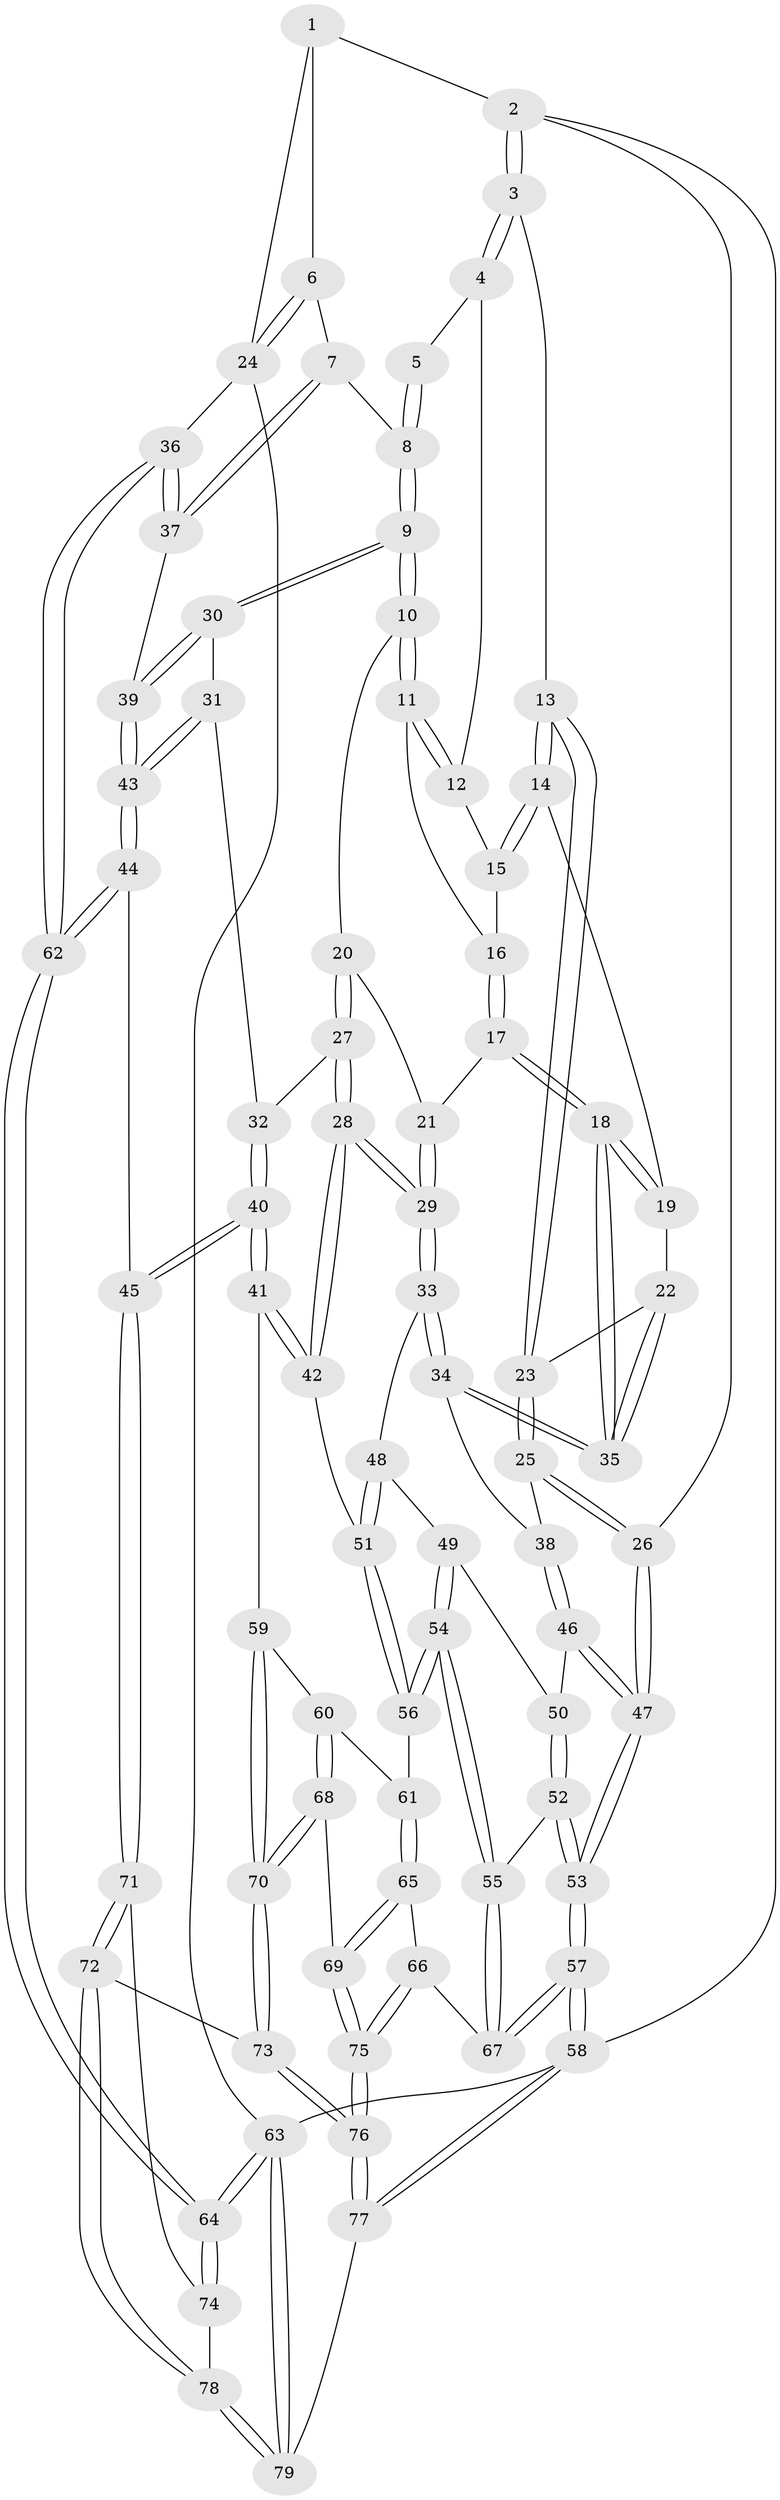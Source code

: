 // coarse degree distribution, {3: 0.09090909090909091, 5: 0.4909090909090909, 4: 0.34545454545454546, 6: 0.07272727272727272}
// Generated by graph-tools (version 1.1) at 2025/24/03/03/25 07:24:32]
// undirected, 79 vertices, 194 edges
graph export_dot {
graph [start="1"]
  node [color=gray90,style=filled];
  1 [pos="+0.7219471157390112+0"];
  2 [pos="+0+0"];
  3 [pos="+0+0"];
  4 [pos="+0.45347197391706745+0"];
  5 [pos="+0.5467369234362901+0"];
  6 [pos="+0.8282199302020078+0.1895310607209211"];
  7 [pos="+0.762110699356295+0.23788572953683657"];
  8 [pos="+0.7172315908627394+0.2520270792221784"];
  9 [pos="+0.6877588982553255+0.2792890285680036"];
  10 [pos="+0.4554637251665121+0.16624170208933733"];
  11 [pos="+0.4380496113438935+0.11967288504227416"];
  12 [pos="+0.44081417120539224+0.0082276590260203"];
  13 [pos="+0.0768990581909383+0.08134643312335653"];
  14 [pos="+0.19002554983541378+0.16215559474477267"];
  15 [pos="+0.2072465989275869+0.1630526720715814"];
  16 [pos="+0.29399796275819323+0.17714117700173454"];
  17 [pos="+0.3166912819948362+0.29707695524930405"];
  18 [pos="+0.27363181823541094+0.3242098658825355"];
  19 [pos="+0.19221168286270476+0.16893532103533476"];
  20 [pos="+0.4087303612659438+0.27811432062087144"];
  21 [pos="+0.3982524723420835+0.2829505068334609"];
  22 [pos="+0.17267634189483674+0.3275580882400708"];
  23 [pos="+0.12369268574915367+0.335624538252624"];
  24 [pos="+1+0.12576429871446543"];
  25 [pos="+0.10036275758211763+0.36283012792944147"];
  26 [pos="+0+0.3344005784907768"];
  27 [pos="+0.4625821606560458+0.3440480307786995"];
  28 [pos="+0.36082210490635436+0.48936193552238155"];
  29 [pos="+0.3560047131391451+0.4848686337476484"];
  30 [pos="+0.6843947491172047+0.2900154766810164"];
  31 [pos="+0.6775484311428078+0.30237568054521574"];
  32 [pos="+0.5261830608988509+0.3699682538263542"];
  33 [pos="+0.31417493251687995+0.45888517941265483"];
  34 [pos="+0.275800324024063+0.41983062776361846"];
  35 [pos="+0.26486496541297583+0.339439889656278"];
  36 [pos="+1+0.4986759830885835"];
  37 [pos="+0.9941056371019428+0.4892577643772483"];
  38 [pos="+0.13532694584060279+0.46503155461873413"];
  39 [pos="+0.8801298209697223+0.4995273338383209"];
  40 [pos="+0.467371632287627+0.5990627341357568"];
  41 [pos="+0.45521289006963095+0.59640752550697"];
  42 [pos="+0.3864002112401126+0.530150734086763"];
  43 [pos="+0.6703380835266475+0.5908480004767576"];
  44 [pos="+0.6395136188573411+0.6414698768731931"];
  45 [pos="+0.5795723159826269+0.6649071568217827"];
  46 [pos="+0.13028930049664303+0.47749567747585114"];
  47 [pos="+0+0.5166706996146134"];
  48 [pos="+0.215150070366012+0.5338501436030311"];
  49 [pos="+0.16864291226321643+0.5210932356005795"];
  50 [pos="+0.13187870389127485+0.48394166649182485"];
  51 [pos="+0.23821178897419917+0.578146938412145"];
  52 [pos="+0.09584013093814232+0.5794643653049949"];
  53 [pos="+0+0.5225938055405627"];
  54 [pos="+0.18548551147269696+0.6613427429683449"];
  55 [pos="+0.1323664615506463+0.679716206644901"];
  56 [pos="+0.19042032794803287+0.6610700072723901"];
  57 [pos="+0+0.7162321874025467"];
  58 [pos="+0+1"];
  59 [pos="+0.4335121295267825+0.6109093461780911"];
  60 [pos="+0.2821759378965906+0.6838063651846595"];
  61 [pos="+0.234308066776396+0.6775385476229093"];
  62 [pos="+1+0.9322158261701647"];
  63 [pos="+1+1"];
  64 [pos="+1+1"];
  65 [pos="+0.22851712451179532+0.7868552535492046"];
  66 [pos="+0.10974052196428354+0.7871364388904073"];
  67 [pos="+0.07919807527052014+0.7366987340181512"];
  68 [pos="+0.30446665473617407+0.8268889850943758"];
  69 [pos="+0.2887052611547883+0.8240816523692605"];
  70 [pos="+0.31452181634589144+0.8354159962093701"];
  71 [pos="+0.5733363175499387+0.6950450779807007"];
  72 [pos="+0.4370518206390125+0.909356601330763"];
  73 [pos="+0.3358683553585864+0.8653653112386517"];
  74 [pos="+0.673749042735361+0.9011718008423512"];
  75 [pos="+0.13145690036435512+0.8718567740707356"];
  76 [pos="+0.12480437976512765+1"];
  77 [pos="+0.02840415663403791+1"];
  78 [pos="+0.4665874067318234+1"];
  79 [pos="+0.4614104409097597+1"];
  1 -- 2;
  1 -- 6;
  1 -- 24;
  2 -- 3;
  2 -- 3;
  2 -- 26;
  2 -- 58;
  3 -- 4;
  3 -- 4;
  3 -- 13;
  4 -- 5;
  4 -- 12;
  5 -- 8;
  5 -- 8;
  6 -- 7;
  6 -- 24;
  6 -- 24;
  7 -- 8;
  7 -- 37;
  7 -- 37;
  8 -- 9;
  8 -- 9;
  9 -- 10;
  9 -- 10;
  9 -- 30;
  9 -- 30;
  10 -- 11;
  10 -- 11;
  10 -- 20;
  11 -- 12;
  11 -- 12;
  11 -- 16;
  12 -- 15;
  13 -- 14;
  13 -- 14;
  13 -- 23;
  13 -- 23;
  14 -- 15;
  14 -- 15;
  14 -- 19;
  15 -- 16;
  16 -- 17;
  16 -- 17;
  17 -- 18;
  17 -- 18;
  17 -- 21;
  18 -- 19;
  18 -- 19;
  18 -- 35;
  18 -- 35;
  19 -- 22;
  20 -- 21;
  20 -- 27;
  20 -- 27;
  21 -- 29;
  21 -- 29;
  22 -- 23;
  22 -- 35;
  22 -- 35;
  23 -- 25;
  23 -- 25;
  24 -- 36;
  24 -- 63;
  25 -- 26;
  25 -- 26;
  25 -- 38;
  26 -- 47;
  26 -- 47;
  27 -- 28;
  27 -- 28;
  27 -- 32;
  28 -- 29;
  28 -- 29;
  28 -- 42;
  28 -- 42;
  29 -- 33;
  29 -- 33;
  30 -- 31;
  30 -- 39;
  30 -- 39;
  31 -- 32;
  31 -- 43;
  31 -- 43;
  32 -- 40;
  32 -- 40;
  33 -- 34;
  33 -- 34;
  33 -- 48;
  34 -- 35;
  34 -- 35;
  34 -- 38;
  36 -- 37;
  36 -- 37;
  36 -- 62;
  36 -- 62;
  37 -- 39;
  38 -- 46;
  38 -- 46;
  39 -- 43;
  39 -- 43;
  40 -- 41;
  40 -- 41;
  40 -- 45;
  40 -- 45;
  41 -- 42;
  41 -- 42;
  41 -- 59;
  42 -- 51;
  43 -- 44;
  43 -- 44;
  44 -- 45;
  44 -- 62;
  44 -- 62;
  45 -- 71;
  45 -- 71;
  46 -- 47;
  46 -- 47;
  46 -- 50;
  47 -- 53;
  47 -- 53;
  48 -- 49;
  48 -- 51;
  48 -- 51;
  49 -- 50;
  49 -- 54;
  49 -- 54;
  50 -- 52;
  50 -- 52;
  51 -- 56;
  51 -- 56;
  52 -- 53;
  52 -- 53;
  52 -- 55;
  53 -- 57;
  53 -- 57;
  54 -- 55;
  54 -- 55;
  54 -- 56;
  54 -- 56;
  55 -- 67;
  55 -- 67;
  56 -- 61;
  57 -- 58;
  57 -- 58;
  57 -- 67;
  57 -- 67;
  58 -- 77;
  58 -- 77;
  58 -- 63;
  59 -- 60;
  59 -- 70;
  59 -- 70;
  60 -- 61;
  60 -- 68;
  60 -- 68;
  61 -- 65;
  61 -- 65;
  62 -- 64;
  62 -- 64;
  63 -- 64;
  63 -- 64;
  63 -- 79;
  63 -- 79;
  64 -- 74;
  64 -- 74;
  65 -- 66;
  65 -- 69;
  65 -- 69;
  66 -- 67;
  66 -- 75;
  66 -- 75;
  68 -- 69;
  68 -- 70;
  68 -- 70;
  69 -- 75;
  69 -- 75;
  70 -- 73;
  70 -- 73;
  71 -- 72;
  71 -- 72;
  71 -- 74;
  72 -- 73;
  72 -- 78;
  72 -- 78;
  73 -- 76;
  73 -- 76;
  74 -- 78;
  75 -- 76;
  75 -- 76;
  76 -- 77;
  76 -- 77;
  77 -- 79;
  78 -- 79;
  78 -- 79;
}
